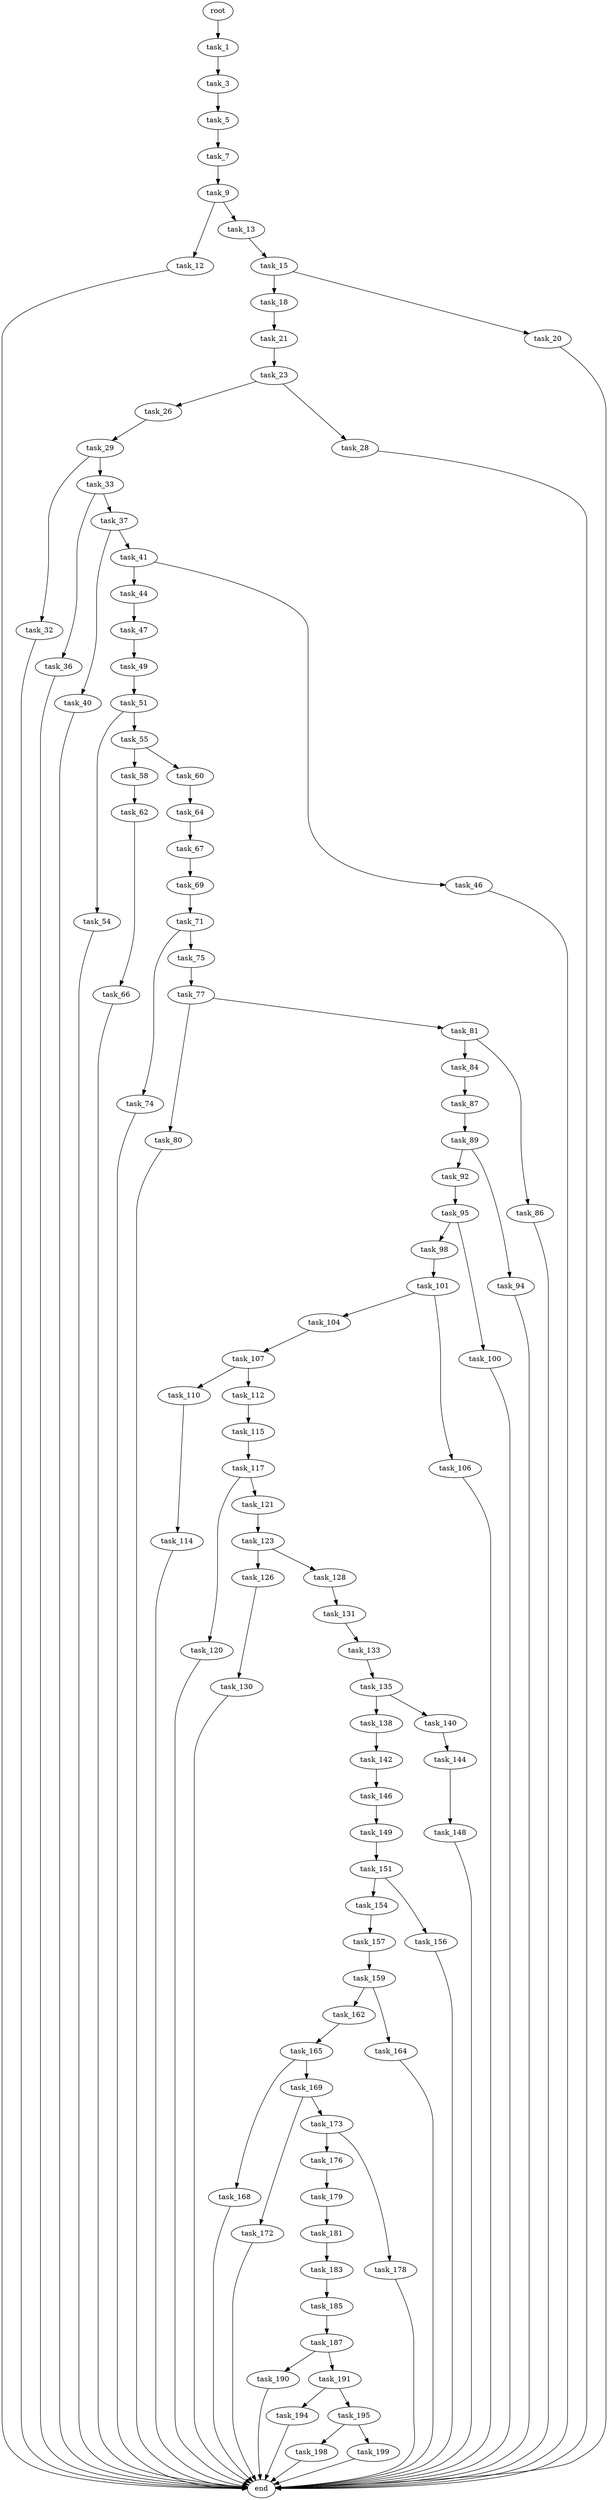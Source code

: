 digraph G {
  root [size="0.000000"];
  task_1 [size="131444399701.000000"];
  task_3 [size="8589934592.000000"];
  task_5 [size="26195855731.000000"];
  task_7 [size="156623548728.000000"];
  task_9 [size="165167662152.000000"];
  task_12 [size="68719476736.000000"];
  task_13 [size="68719476736.000000"];
  end [size="0.000000"];
  task_15 [size="8589934592.000000"];
  task_18 [size="88950197254.000000"];
  task_20 [size="762112037008.000000"];
  task_21 [size="16276124073.000000"];
  task_23 [size="55879441333.000000"];
  task_26 [size="134217728000.000000"];
  task_28 [size="11776739692.000000"];
  task_29 [size="2948168652.000000"];
  task_32 [size="549755813888.000000"];
  task_33 [size="11951236028.000000"];
  task_36 [size="420019119961.000000"];
  task_37 [size="145059620214.000000"];
  task_40 [size="17937412742.000000"];
  task_41 [size="28991029248.000000"];
  task_44 [size="9124939830.000000"];
  task_46 [size="25807354839.000000"];
  task_47 [size="464019269636.000000"];
  task_49 [size="89811376884.000000"];
  task_51 [size="231928233984.000000"];
  task_54 [size="2194577434.000000"];
  task_55 [size="368293445632.000000"];
  task_58 [size="18890405777.000000"];
  task_60 [size="28991029248.000000"];
  task_62 [size="1177849198.000000"];
  task_64 [size="8589934592.000000"];
  task_66 [size="204611931350.000000"];
  task_67 [size="231928233984.000000"];
  task_69 [size="134217728000.000000"];
  task_71 [size="32816485146.000000"];
  task_74 [size="343532110.000000"];
  task_75 [size="134217728000.000000"];
  task_77 [size="71104139508.000000"];
  task_80 [size="28991029248.000000"];
  task_81 [size="217468855865.000000"];
  task_84 [size="196719091036.000000"];
  task_86 [size="1042450062808.000000"];
  task_87 [size="6780693172.000000"];
  task_89 [size="782757789696.000000"];
  task_92 [size="159724099020.000000"];
  task_94 [size="493647408767.000000"];
  task_95 [size="782757789696.000000"];
  task_98 [size="8568085399.000000"];
  task_100 [size="28991029248.000000"];
  task_101 [size="68719476736.000000"];
  task_104 [size="28991029248.000000"];
  task_106 [size="720553449356.000000"];
  task_107 [size="7375285376.000000"];
  task_110 [size="1450595738.000000"];
  task_112 [size="23684512672.000000"];
  task_114 [size="6364638042.000000"];
  task_115 [size="14829863992.000000"];
  task_117 [size="12984769346.000000"];
  task_120 [size="862713091708.000000"];
  task_121 [size="68719476736.000000"];
  task_123 [size="8589934592.000000"];
  task_126 [size="134217728000.000000"];
  task_128 [size="51023727240.000000"];
  task_130 [size="5707264896.000000"];
  task_131 [size="32549228759.000000"];
  task_133 [size="1027935130771.000000"];
  task_135 [size="1331376735650.000000"];
  task_138 [size="146281357598.000000"];
  task_140 [size="8589934592.000000"];
  task_142 [size="549755813888.000000"];
  task_144 [size="1073741824000.000000"];
  task_146 [size="61753640170.000000"];
  task_148 [size="103725298788.000000"];
  task_149 [size="1703310774.000000"];
  task_151 [size="782757789696.000000"];
  task_154 [size="368293445632.000000"];
  task_156 [size="382574164832.000000"];
  task_157 [size="20432105253.000000"];
  task_159 [size="9482294321.000000"];
  task_162 [size="5198139149.000000"];
  task_164 [size="12504049853.000000"];
  task_165 [size="138492203664.000000"];
  task_168 [size="701273001988.000000"];
  task_169 [size="14437033968.000000"];
  task_172 [size="30286021980.000000"];
  task_173 [size="8589934592.000000"];
  task_176 [size="19676651964.000000"];
  task_178 [size="729000958166.000000"];
  task_179 [size="68719476736.000000"];
  task_181 [size="1366787538.000000"];
  task_183 [size="36792076057.000000"];
  task_185 [size="1074080962297.000000"];
  task_187 [size="231928233984.000000"];
  task_190 [size="782757789696.000000"];
  task_191 [size="64548486348.000000"];
  task_194 [size="11977720220.000000"];
  task_195 [size="182036164068.000000"];
  task_198 [size="36970435565.000000"];
  task_199 [size="134217728000.000000"];

  root -> task_1 [size="1.000000"];
  task_1 -> task_3 [size="209715200.000000"];
  task_3 -> task_5 [size="33554432.000000"];
  task_5 -> task_7 [size="679477248.000000"];
  task_7 -> task_9 [size="134217728.000000"];
  task_9 -> task_12 [size="134217728.000000"];
  task_9 -> task_13 [size="134217728.000000"];
  task_12 -> end [size="1.000000"];
  task_13 -> task_15 [size="134217728.000000"];
  task_15 -> task_18 [size="33554432.000000"];
  task_15 -> task_20 [size="33554432.000000"];
  task_18 -> task_21 [size="75497472.000000"];
  task_20 -> end [size="1.000000"];
  task_21 -> task_23 [size="679477248.000000"];
  task_23 -> task_26 [size="75497472.000000"];
  task_23 -> task_28 [size="75497472.000000"];
  task_26 -> task_29 [size="209715200.000000"];
  task_28 -> end [size="1.000000"];
  task_29 -> task_32 [size="209715200.000000"];
  task_29 -> task_33 [size="209715200.000000"];
  task_32 -> end [size="1.000000"];
  task_33 -> task_36 [size="536870912.000000"];
  task_33 -> task_37 [size="536870912.000000"];
  task_36 -> end [size="1.000000"];
  task_37 -> task_40 [size="209715200.000000"];
  task_37 -> task_41 [size="209715200.000000"];
  task_40 -> end [size="1.000000"];
  task_41 -> task_44 [size="75497472.000000"];
  task_41 -> task_46 [size="75497472.000000"];
  task_44 -> task_47 [size="33554432.000000"];
  task_46 -> end [size="1.000000"];
  task_47 -> task_49 [size="536870912.000000"];
  task_49 -> task_51 [size="75497472.000000"];
  task_51 -> task_54 [size="301989888.000000"];
  task_51 -> task_55 [size="301989888.000000"];
  task_54 -> end [size="1.000000"];
  task_55 -> task_58 [size="411041792.000000"];
  task_55 -> task_60 [size="411041792.000000"];
  task_58 -> task_62 [size="411041792.000000"];
  task_60 -> task_64 [size="75497472.000000"];
  task_62 -> task_66 [size="134217728.000000"];
  task_64 -> task_67 [size="33554432.000000"];
  task_66 -> end [size="1.000000"];
  task_67 -> task_69 [size="301989888.000000"];
  task_69 -> task_71 [size="209715200.000000"];
  task_71 -> task_74 [size="536870912.000000"];
  task_71 -> task_75 [size="536870912.000000"];
  task_74 -> end [size="1.000000"];
  task_75 -> task_77 [size="209715200.000000"];
  task_77 -> task_80 [size="134217728.000000"];
  task_77 -> task_81 [size="134217728.000000"];
  task_80 -> end [size="1.000000"];
  task_81 -> task_84 [size="209715200.000000"];
  task_81 -> task_86 [size="209715200.000000"];
  task_84 -> task_87 [size="411041792.000000"];
  task_86 -> end [size="1.000000"];
  task_87 -> task_89 [size="411041792.000000"];
  task_89 -> task_92 [size="679477248.000000"];
  task_89 -> task_94 [size="679477248.000000"];
  task_92 -> task_95 [size="134217728.000000"];
  task_94 -> end [size="1.000000"];
  task_95 -> task_98 [size="679477248.000000"];
  task_95 -> task_100 [size="679477248.000000"];
  task_98 -> task_101 [size="301989888.000000"];
  task_100 -> end [size="1.000000"];
  task_101 -> task_104 [size="134217728.000000"];
  task_101 -> task_106 [size="134217728.000000"];
  task_104 -> task_107 [size="75497472.000000"];
  task_106 -> end [size="1.000000"];
  task_107 -> task_110 [size="134217728.000000"];
  task_107 -> task_112 [size="134217728.000000"];
  task_110 -> task_114 [size="134217728.000000"];
  task_112 -> task_115 [size="411041792.000000"];
  task_114 -> end [size="1.000000"];
  task_115 -> task_117 [size="301989888.000000"];
  task_117 -> task_120 [size="209715200.000000"];
  task_117 -> task_121 [size="209715200.000000"];
  task_120 -> end [size="1.000000"];
  task_121 -> task_123 [size="134217728.000000"];
  task_123 -> task_126 [size="33554432.000000"];
  task_123 -> task_128 [size="33554432.000000"];
  task_126 -> task_130 [size="209715200.000000"];
  task_128 -> task_131 [size="134217728.000000"];
  task_130 -> end [size="1.000000"];
  task_131 -> task_133 [size="838860800.000000"];
  task_133 -> task_135 [size="679477248.000000"];
  task_135 -> task_138 [size="838860800.000000"];
  task_135 -> task_140 [size="838860800.000000"];
  task_138 -> task_142 [size="209715200.000000"];
  task_140 -> task_144 [size="33554432.000000"];
  task_142 -> task_146 [size="536870912.000000"];
  task_144 -> task_148 [size="838860800.000000"];
  task_146 -> task_149 [size="75497472.000000"];
  task_148 -> end [size="1.000000"];
  task_149 -> task_151 [size="75497472.000000"];
  task_151 -> task_154 [size="679477248.000000"];
  task_151 -> task_156 [size="679477248.000000"];
  task_154 -> task_157 [size="411041792.000000"];
  task_156 -> end [size="1.000000"];
  task_157 -> task_159 [size="838860800.000000"];
  task_159 -> task_162 [size="411041792.000000"];
  task_159 -> task_164 [size="411041792.000000"];
  task_162 -> task_165 [size="411041792.000000"];
  task_164 -> end [size="1.000000"];
  task_165 -> task_168 [size="134217728.000000"];
  task_165 -> task_169 [size="134217728.000000"];
  task_168 -> end [size="1.000000"];
  task_169 -> task_172 [size="411041792.000000"];
  task_169 -> task_173 [size="411041792.000000"];
  task_172 -> end [size="1.000000"];
  task_173 -> task_176 [size="33554432.000000"];
  task_173 -> task_178 [size="33554432.000000"];
  task_176 -> task_179 [size="536870912.000000"];
  task_178 -> end [size="1.000000"];
  task_179 -> task_181 [size="134217728.000000"];
  task_181 -> task_183 [size="134217728.000000"];
  task_183 -> task_185 [size="33554432.000000"];
  task_185 -> task_187 [size="838860800.000000"];
  task_187 -> task_190 [size="301989888.000000"];
  task_187 -> task_191 [size="301989888.000000"];
  task_190 -> end [size="1.000000"];
  task_191 -> task_194 [size="134217728.000000"];
  task_191 -> task_195 [size="134217728.000000"];
  task_194 -> end [size="1.000000"];
  task_195 -> task_198 [size="134217728.000000"];
  task_195 -> task_199 [size="134217728.000000"];
  task_198 -> end [size="1.000000"];
  task_199 -> end [size="1.000000"];
}
